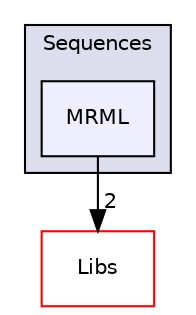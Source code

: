 digraph "Modules/Loadable/Sequences/MRML" {
  bgcolor=transparent;
  compound=true
  node [ fontsize="10", fontname="Helvetica"];
  edge [ labelfontsize="10", labelfontname="Helvetica"];
  subgraph clusterdir_6ff3b501f1839603ea5ebc3f58bd5b37 {
    graph [ bgcolor="#ddddee", pencolor="black", label="Sequences" fontname="Helvetica", fontsize="10", URL="dir_6ff3b501f1839603ea5ebc3f58bd5b37.html"]
  dir_a8ddc02d3d6cea95f0ab825e42429720 [shape=box, label="MRML", style="filled", fillcolor="#eeeeff", pencolor="black", URL="dir_a8ddc02d3d6cea95f0ab825e42429720.html"];
  }
  dir_6e6cb9563333489fde7459b1f95e59a5 [shape=box label="Libs" color="red" URL="dir_6e6cb9563333489fde7459b1f95e59a5.html"];
  dir_a8ddc02d3d6cea95f0ab825e42429720->dir_6e6cb9563333489fde7459b1f95e59a5 [headlabel="2", labeldistance=1.5 headhref="dir_000103_000014.html"];
}
